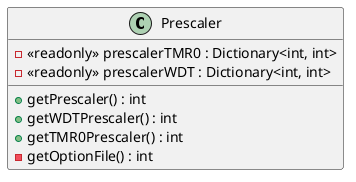 @startuml
class Prescaler {
    + getPrescaler() : int
    + getWDTPrescaler() : int
    + getTMR0Prescaler() : int
    - <<readonly>> prescalerTMR0 : Dictionary<int, int>
    - <<readonly>> prescalerWDT : Dictionary<int, int>
    - getOptionFile() : int
}
@enduml
